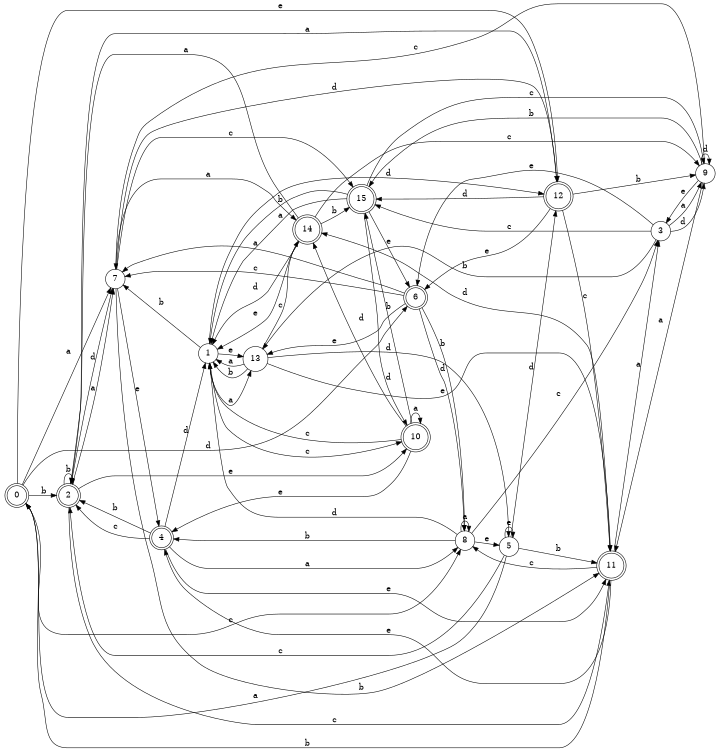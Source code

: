digraph n13_2 {
__start0 [label="" shape="none"];

rankdir=LR;
size="8,5";

s0 [style="rounded,filled", color="black", fillcolor="white" shape="doublecircle", label="0"];
s1 [style="filled", color="black", fillcolor="white" shape="circle", label="1"];
s2 [style="rounded,filled", color="black", fillcolor="white" shape="doublecircle", label="2"];
s3 [style="filled", color="black", fillcolor="white" shape="circle", label="3"];
s4 [style="rounded,filled", color="black", fillcolor="white" shape="doublecircle", label="4"];
s5 [style="filled", color="black", fillcolor="white" shape="circle", label="5"];
s6 [style="rounded,filled", color="black", fillcolor="white" shape="doublecircle", label="6"];
s7 [style="filled", color="black", fillcolor="white" shape="circle", label="7"];
s8 [style="filled", color="black", fillcolor="white" shape="circle", label="8"];
s9 [style="filled", color="black", fillcolor="white" shape="circle", label="9"];
s10 [style="rounded,filled", color="black", fillcolor="white" shape="doublecircle", label="10"];
s11 [style="rounded,filled", color="black", fillcolor="white" shape="doublecircle", label="11"];
s12 [style="rounded,filled", color="black", fillcolor="white" shape="doublecircle", label="12"];
s13 [style="filled", color="black", fillcolor="white" shape="circle", label="13"];
s14 [style="rounded,filled", color="black", fillcolor="white" shape="doublecircle", label="14"];
s15 [style="rounded,filled", color="black", fillcolor="white" shape="doublecircle", label="15"];
s0 -> s7 [label="a"];
s0 -> s2 [label="b"];
s0 -> s8 [label="c"];
s0 -> s6 [label="d"];
s0 -> s12 [label="e"];
s1 -> s13 [label="a"];
s1 -> s7 [label="b"];
s1 -> s10 [label="c"];
s1 -> s12 [label="d"];
s1 -> s13 [label="e"];
s2 -> s7 [label="a"];
s2 -> s2 [label="b"];
s2 -> s11 [label="c"];
s2 -> s7 [label="d"];
s2 -> s10 [label="e"];
s3 -> s9 [label="a"];
s3 -> s13 [label="b"];
s3 -> s15 [label="c"];
s3 -> s9 [label="d"];
s3 -> s6 [label="e"];
s4 -> s8 [label="a"];
s4 -> s2 [label="b"];
s4 -> s2 [label="c"];
s4 -> s1 [label="d"];
s4 -> s11 [label="e"];
s5 -> s0 [label="a"];
s5 -> s11 [label="b"];
s5 -> s2 [label="c"];
s5 -> s12 [label="d"];
s5 -> s5 [label="e"];
s6 -> s7 [label="a"];
s6 -> s8 [label="b"];
s6 -> s7 [label="c"];
s6 -> s8 [label="d"];
s6 -> s13 [label="e"];
s7 -> s14 [label="a"];
s7 -> s11 [label="b"];
s7 -> s15 [label="c"];
s7 -> s12 [label="d"];
s7 -> s4 [label="e"];
s8 -> s8 [label="a"];
s8 -> s4 [label="b"];
s8 -> s3 [label="c"];
s8 -> s1 [label="d"];
s8 -> s5 [label="e"];
s9 -> s11 [label="a"];
s9 -> s15 [label="b"];
s9 -> s7 [label="c"];
s9 -> s9 [label="d"];
s9 -> s3 [label="e"];
s10 -> s10 [label="a"];
s10 -> s15 [label="b"];
s10 -> s1 [label="c"];
s10 -> s14 [label="d"];
s10 -> s4 [label="e"];
s11 -> s3 [label="a"];
s11 -> s0 [label="b"];
s11 -> s8 [label="c"];
s11 -> s14 [label="d"];
s11 -> s4 [label="e"];
s12 -> s2 [label="a"];
s12 -> s9 [label="b"];
s12 -> s11 [label="c"];
s12 -> s15 [label="d"];
s12 -> s6 [label="e"];
s13 -> s1 [label="a"];
s13 -> s1 [label="b"];
s13 -> s14 [label="c"];
s13 -> s5 [label="d"];
s13 -> s11 [label="e"];
s14 -> s2 [label="a"];
s14 -> s15 [label="b"];
s14 -> s9 [label="c"];
s14 -> s1 [label="d"];
s14 -> s1 [label="e"];
s15 -> s1 [label="a"];
s15 -> s1 [label="b"];
s15 -> s9 [label="c"];
s15 -> s10 [label="d"];
s15 -> s6 [label="e"];

}